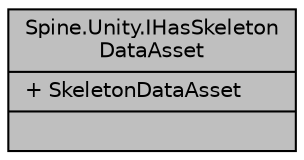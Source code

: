 digraph "Spine.Unity.IHasSkeletonDataAsset"
{
 // LATEX_PDF_SIZE
  edge [fontname="Helvetica",fontsize="10",labelfontname="Helvetica",labelfontsize="10"];
  node [fontname="Helvetica",fontsize="10",shape=record];
  Node1 [label="{Spine.Unity.IHasSkeleton\lDataAsset\n|+ SkeletonDataAsset\l|}",height=0.2,width=0.4,color="black", fillcolor="grey75", style="filled", fontcolor="black",tooltip="Holds a reference to a SkeletonDataAsset."];
}
